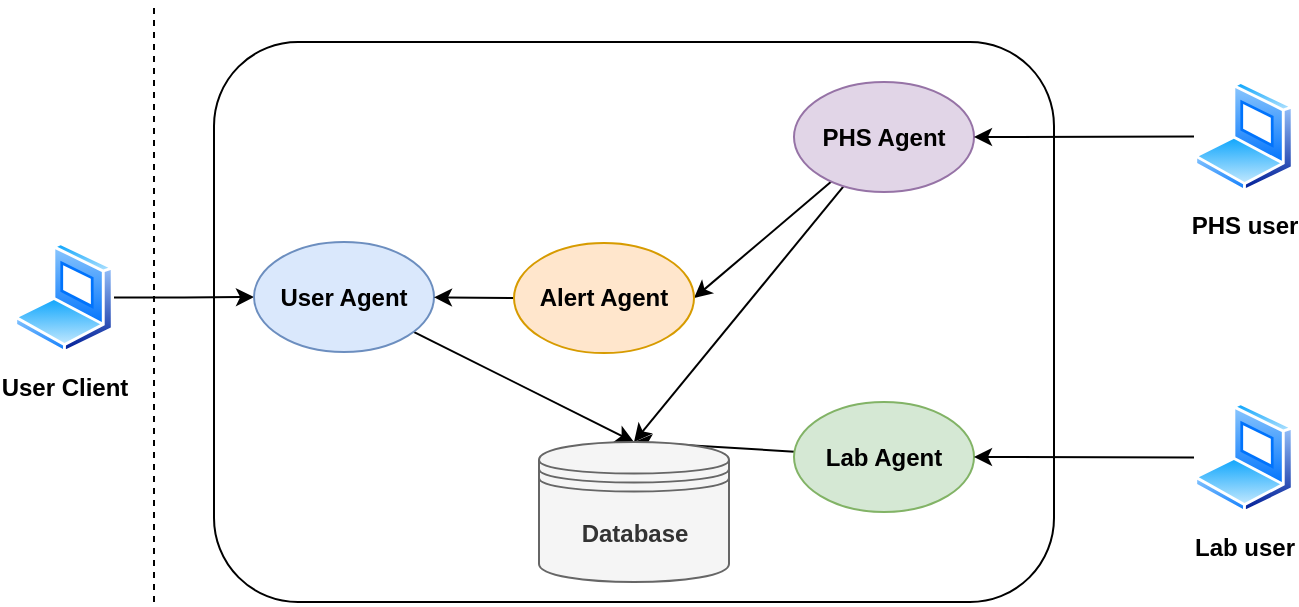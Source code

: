 <mxfile version="13.9.2" type="github">
  <diagram id="SCPMQZU-KRGPK-8vWmiQ" name="Page-1">
    <mxGraphModel dx="2062" dy="1122" grid="0" gridSize="10" guides="1" tooltips="1" connect="1" arrows="1" fold="1" page="0" pageScale="1" pageWidth="850" pageHeight="1100" math="0" shadow="0">
      <root>
        <mxCell id="0" />
        <mxCell id="1" parent="0" />
        <mxCell id="vti_hvAgY39iQmyZZWum-4" value="" style="rounded=1;whiteSpace=wrap;html=1;fontStyle=1" parent="1" vertex="1">
          <mxGeometry x="220" y="40" width="420" height="280" as="geometry" />
        </mxCell>
        <mxCell id="vti_hvAgY39iQmyZZWum-10" style="edgeStyle=orthogonalEdgeStyle;rounded=0;orthogonalLoop=1;jettySize=auto;html=1;fontStyle=1" parent="1" source="vti_hvAgY39iQmyZZWum-1" target="vti_hvAgY39iQmyZZWum-5" edge="1">
          <mxGeometry relative="1" as="geometry" />
        </mxCell>
        <mxCell id="vti_hvAgY39iQmyZZWum-1" value="User Client" style="aspect=fixed;perimeter=ellipsePerimeter;html=1;align=center;shadow=0;dashed=0;spacingTop=3;image;image=img/lib/active_directory/laptop_client.svg;fontStyle=1" parent="1" vertex="1">
          <mxGeometry x="120" y="140" width="50" height="55.56" as="geometry" />
        </mxCell>
        <mxCell id="vti_hvAgY39iQmyZZWum-3" value="" style="endArrow=none;dashed=1;html=1;fontStyle=1" parent="1" edge="1">
          <mxGeometry width="50" height="50" relative="1" as="geometry">
            <mxPoint x="190" y="320" as="sourcePoint" />
            <mxPoint x="190" y="20" as="targetPoint" />
          </mxGeometry>
        </mxCell>
        <mxCell id="vti_hvAgY39iQmyZZWum-14" style="edgeStyle=none;rounded=0;orthogonalLoop=1;jettySize=auto;html=1;entryX=0.5;entryY=0;entryDx=0;entryDy=0;fontStyle=1" parent="1" source="vti_hvAgY39iQmyZZWum-5" target="vti_hvAgY39iQmyZZWum-13" edge="1">
          <mxGeometry relative="1" as="geometry" />
        </mxCell>
        <mxCell id="vti_hvAgY39iQmyZZWum-5" value="User Agent" style="ellipse;whiteSpace=wrap;html=1;fontStyle=1;fillColor=#dae8fc;strokeColor=#6c8ebf;" parent="1" vertex="1">
          <mxGeometry x="240" y="140" width="90" height="55" as="geometry" />
        </mxCell>
        <mxCell id="vti_hvAgY39iQmyZZWum-12" style="rounded=0;orthogonalLoop=1;jettySize=auto;html=1;entryX=1;entryY=0.5;entryDx=0;entryDy=0;fontStyle=1" parent="1" source="vti_hvAgY39iQmyZZWum-6" target="vti_hvAgY39iQmyZZWum-8" edge="1">
          <mxGeometry relative="1" as="geometry" />
        </mxCell>
        <mxCell id="vti_hvAgY39iQmyZZWum-17" style="edgeStyle=none;rounded=0;orthogonalLoop=1;jettySize=auto;html=1;entryX=0.5;entryY=0;entryDx=0;entryDy=0;fontStyle=1" parent="1" source="vti_hvAgY39iQmyZZWum-6" target="vti_hvAgY39iQmyZZWum-13" edge="1">
          <mxGeometry relative="1" as="geometry">
            <mxPoint x="430" y="360" as="targetPoint" />
          </mxGeometry>
        </mxCell>
        <mxCell id="vti_hvAgY39iQmyZZWum-6" value="PHS Agent" style="ellipse;whiteSpace=wrap;html=1;fontStyle=1;fillColor=#e1d5e7;strokeColor=#9673a6;" parent="1" vertex="1">
          <mxGeometry x="510" y="60" width="90" height="55" as="geometry" />
        </mxCell>
        <mxCell id="vti_hvAgY39iQmyZZWum-16" style="edgeStyle=none;rounded=0;orthogonalLoop=1;jettySize=auto;html=1;entryX=0.5;entryY=0;entryDx=0;entryDy=0;fontStyle=1" parent="1" source="vti_hvAgY39iQmyZZWum-7" target="vti_hvAgY39iQmyZZWum-13" edge="1">
          <mxGeometry relative="1" as="geometry" />
        </mxCell>
        <mxCell id="vti_hvAgY39iQmyZZWum-7" value="Lab Agent" style="ellipse;whiteSpace=wrap;html=1;fontStyle=1;fillColor=#d5e8d4;strokeColor=#82b366;" parent="1" vertex="1">
          <mxGeometry x="510" y="220" width="90" height="55" as="geometry" />
        </mxCell>
        <mxCell id="vti_hvAgY39iQmyZZWum-15" style="edgeStyle=none;rounded=0;orthogonalLoop=1;jettySize=auto;html=1;fontStyle=1" parent="1" source="vti_hvAgY39iQmyZZWum-8" target="vti_hvAgY39iQmyZZWum-5" edge="1">
          <mxGeometry relative="1" as="geometry" />
        </mxCell>
        <mxCell id="vti_hvAgY39iQmyZZWum-8" value="Alert Agent" style="ellipse;whiteSpace=wrap;html=1;fontStyle=1;fillColor=#ffe6cc;strokeColor=#d79b00;" parent="1" vertex="1">
          <mxGeometry x="370" y="140.56" width="90" height="55" as="geometry" />
        </mxCell>
        <mxCell id="vti_hvAgY39iQmyZZWum-13" value="Database" style="shape=datastore;whiteSpace=wrap;html=1;fontStyle=1;fillColor=#f5f5f5;strokeColor=#666666;fontColor=#333333;" parent="1" vertex="1">
          <mxGeometry x="382.5" y="240" width="95" height="70" as="geometry" />
        </mxCell>
        <mxCell id="vti_hvAgY39iQmyZZWum-22" style="edgeStyle=none;rounded=0;orthogonalLoop=1;jettySize=auto;html=1;entryX=1;entryY=0.5;entryDx=0;entryDy=0;fontStyle=1" parent="1" source="vti_hvAgY39iQmyZZWum-18" target="vti_hvAgY39iQmyZZWum-6" edge="1">
          <mxGeometry relative="1" as="geometry" />
        </mxCell>
        <mxCell id="vti_hvAgY39iQmyZZWum-18" value="PHS user" style="aspect=fixed;perimeter=ellipsePerimeter;html=1;align=center;shadow=0;dashed=0;spacingTop=3;image;image=img/lib/active_directory/laptop_client.svg;fontStyle=1" parent="1" vertex="1">
          <mxGeometry x="710" y="59.44" width="50" height="55.56" as="geometry" />
        </mxCell>
        <mxCell id="vti_hvAgY39iQmyZZWum-21" style="edgeStyle=none;rounded=0;orthogonalLoop=1;jettySize=auto;html=1;entryX=1;entryY=0.5;entryDx=0;entryDy=0;fontStyle=1" parent="1" source="vti_hvAgY39iQmyZZWum-20" target="vti_hvAgY39iQmyZZWum-7" edge="1">
          <mxGeometry relative="1" as="geometry" />
        </mxCell>
        <mxCell id="vti_hvAgY39iQmyZZWum-20" value="Lab user" style="aspect=fixed;perimeter=ellipsePerimeter;html=1;align=center;shadow=0;dashed=0;spacingTop=3;image;image=img/lib/active_directory/laptop_client.svg;fontStyle=1" parent="1" vertex="1">
          <mxGeometry x="710" y="220" width="50" height="55.56" as="geometry" />
        </mxCell>
      </root>
    </mxGraphModel>
  </diagram>
</mxfile>
